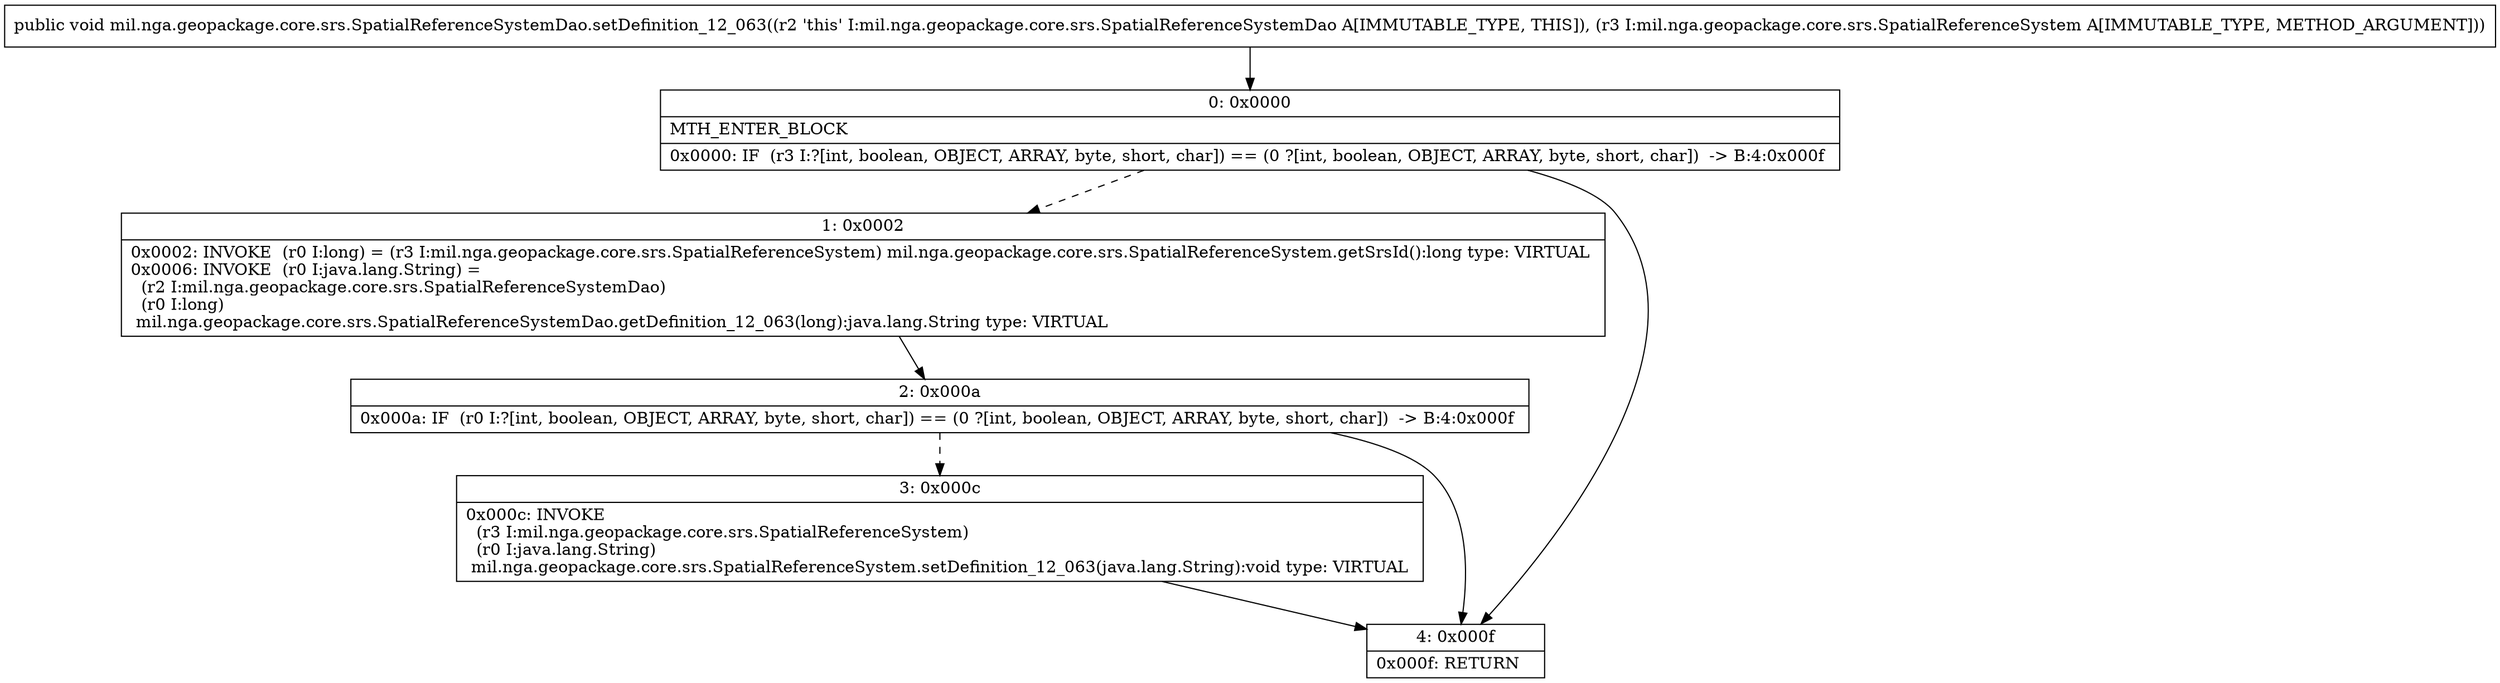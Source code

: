 digraph "CFG formil.nga.geopackage.core.srs.SpatialReferenceSystemDao.setDefinition_12_063(Lmil\/nga\/geopackage\/core\/srs\/SpatialReferenceSystem;)V" {
Node_0 [shape=record,label="{0\:\ 0x0000|MTH_ENTER_BLOCK\l|0x0000: IF  (r3 I:?[int, boolean, OBJECT, ARRAY, byte, short, char]) == (0 ?[int, boolean, OBJECT, ARRAY, byte, short, char])  \-\> B:4:0x000f \l}"];
Node_1 [shape=record,label="{1\:\ 0x0002|0x0002: INVOKE  (r0 I:long) = (r3 I:mil.nga.geopackage.core.srs.SpatialReferenceSystem) mil.nga.geopackage.core.srs.SpatialReferenceSystem.getSrsId():long type: VIRTUAL \l0x0006: INVOKE  (r0 I:java.lang.String) = \l  (r2 I:mil.nga.geopackage.core.srs.SpatialReferenceSystemDao)\l  (r0 I:long)\l mil.nga.geopackage.core.srs.SpatialReferenceSystemDao.getDefinition_12_063(long):java.lang.String type: VIRTUAL \l}"];
Node_2 [shape=record,label="{2\:\ 0x000a|0x000a: IF  (r0 I:?[int, boolean, OBJECT, ARRAY, byte, short, char]) == (0 ?[int, boolean, OBJECT, ARRAY, byte, short, char])  \-\> B:4:0x000f \l}"];
Node_3 [shape=record,label="{3\:\ 0x000c|0x000c: INVOKE  \l  (r3 I:mil.nga.geopackage.core.srs.SpatialReferenceSystem)\l  (r0 I:java.lang.String)\l mil.nga.geopackage.core.srs.SpatialReferenceSystem.setDefinition_12_063(java.lang.String):void type: VIRTUAL \l}"];
Node_4 [shape=record,label="{4\:\ 0x000f|0x000f: RETURN   \l}"];
MethodNode[shape=record,label="{public void mil.nga.geopackage.core.srs.SpatialReferenceSystemDao.setDefinition_12_063((r2 'this' I:mil.nga.geopackage.core.srs.SpatialReferenceSystemDao A[IMMUTABLE_TYPE, THIS]), (r3 I:mil.nga.geopackage.core.srs.SpatialReferenceSystem A[IMMUTABLE_TYPE, METHOD_ARGUMENT])) }"];
MethodNode -> Node_0;
Node_0 -> Node_1[style=dashed];
Node_0 -> Node_4;
Node_1 -> Node_2;
Node_2 -> Node_3[style=dashed];
Node_2 -> Node_4;
Node_3 -> Node_4;
}

